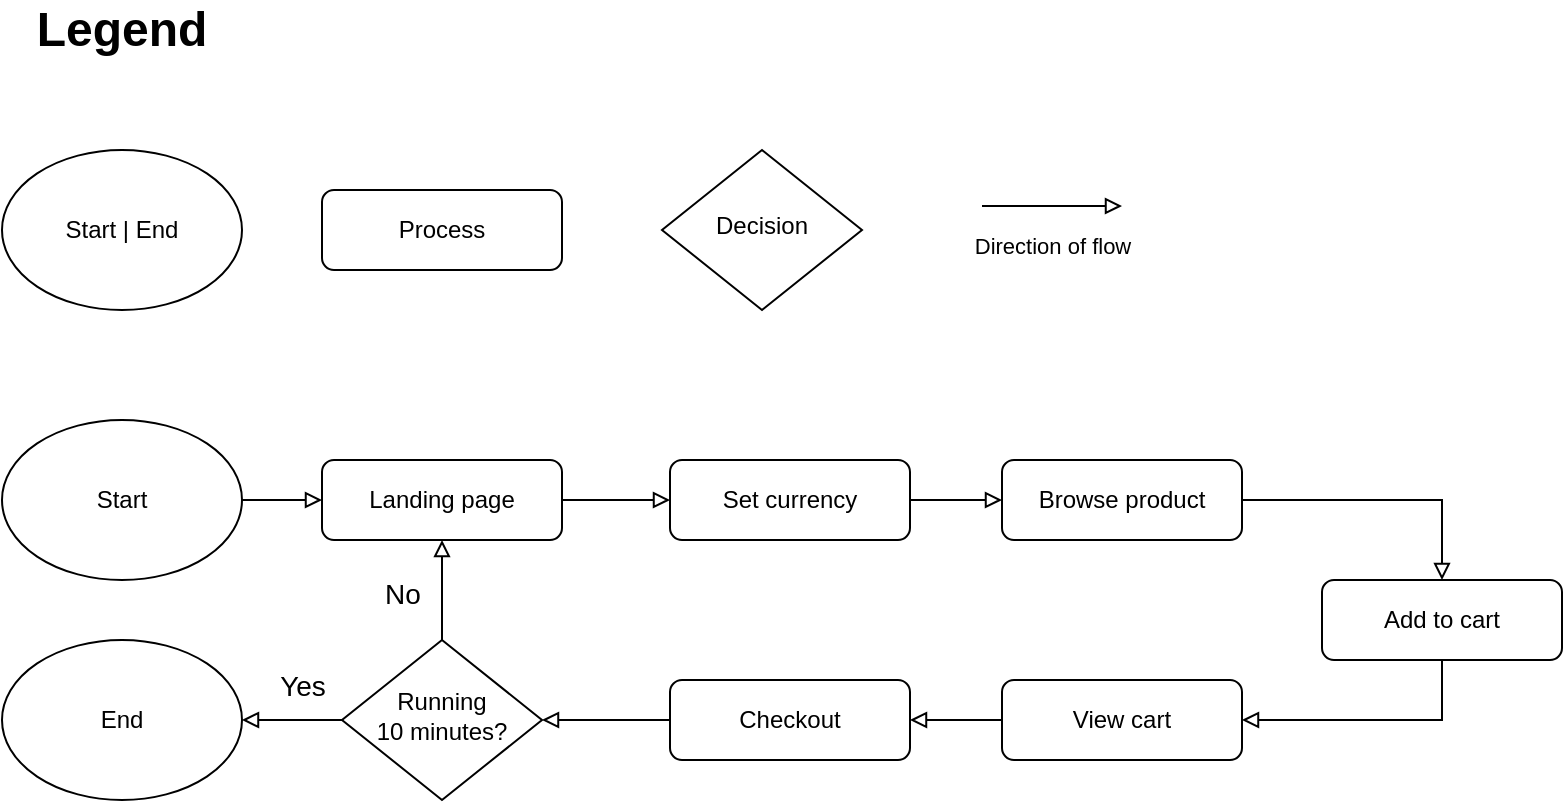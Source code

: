 <mxfile version="20.8.5" type="google"><diagram id="C5RBs43oDa-KdzZeNtuy" name="Page-1"><mxGraphModel grid="1" page="1" gridSize="10" guides="1" tooltips="1" connect="1" arrows="1" fold="1" pageScale="1" pageWidth="827" pageHeight="1169" math="0" shadow="0"><root><mxCell id="WIyWlLk6GJQsqaUBKTNV-0"/><mxCell id="WIyWlLk6GJQsqaUBKTNV-1" parent="WIyWlLk6GJQsqaUBKTNV-0"/><mxCell id="Yom2gQx1pp9YDOXTRsQ4-21" value="&lt;b&gt;&lt;font style=&quot;font-size: 24px;&quot;&gt;Legend&lt;/font&gt;&lt;/b&gt;" style="text;html=1;strokeColor=none;fillColor=none;align=center;verticalAlign=middle;whiteSpace=wrap;rounded=0;" vertex="1" parent="WIyWlLk6GJQsqaUBKTNV-1"><mxGeometry x="53" y="40" width="60" height="30" as="geometry"/></mxCell><mxCell id="Yom2gQx1pp9YDOXTRsQ4-23" value="Start | End" style="ellipse;whiteSpace=wrap;html=1;" vertex="1" parent="WIyWlLk6GJQsqaUBKTNV-1"><mxGeometry x="23" y="115" width="120" height="80" as="geometry"/></mxCell><mxCell id="Yom2gQx1pp9YDOXTRsQ4-24" value="Process" style="rounded=1;whiteSpace=wrap;html=1;fontSize=12;glass=0;strokeWidth=1;shadow=0;" vertex="1" parent="WIyWlLk6GJQsqaUBKTNV-1"><mxGeometry x="183" y="135" width="120" height="40" as="geometry"/></mxCell><mxCell id="Yom2gQx1pp9YDOXTRsQ4-25" value="Decision" style="rhombus;whiteSpace=wrap;html=1;shadow=0;fontFamily=Helvetica;fontSize=12;align=center;strokeWidth=1;spacing=6;spacingTop=-4;" vertex="1" parent="WIyWlLk6GJQsqaUBKTNV-1"><mxGeometry x="353" y="115" width="100" height="80" as="geometry"/></mxCell><mxCell id="Yom2gQx1pp9YDOXTRsQ4-26" value="Direction of flow" style="edgeStyle=orthogonalEdgeStyle;rounded=0;orthogonalLoop=1;jettySize=auto;html=1;endArrow=block;endFill=0;" edge="1" parent="WIyWlLk6GJQsqaUBKTNV-1"><mxGeometry y="-20" relative="1" as="geometry"><mxPoint x="513" y="143" as="sourcePoint"/><mxPoint x="583" y="143" as="targetPoint"/><mxPoint as="offset"/></mxGeometry></mxCell><mxCell id="Yom2gQx1pp9YDOXTRsQ4-30" style="edgeStyle=orthogonalEdgeStyle;rounded=0;orthogonalLoop=1;jettySize=auto;html=1;exitX=1;exitY=0.5;exitDx=0;exitDy=0;entryX=0;entryY=0.5;entryDx=0;entryDy=0;fontSize=24;endArrow=block;endFill=0;" edge="1" parent="WIyWlLk6GJQsqaUBKTNV-1" source="Yom2gQx1pp9YDOXTRsQ4-28" target="Yom2gQx1pp9YDOXTRsQ4-29"><mxGeometry relative="1" as="geometry"/></mxCell><mxCell id="Yom2gQx1pp9YDOXTRsQ4-28" value="Start" style="ellipse;whiteSpace=wrap;html=1;" vertex="1" parent="WIyWlLk6GJQsqaUBKTNV-1"><mxGeometry x="23" y="250" width="120" height="80" as="geometry"/></mxCell><mxCell id="Yom2gQx1pp9YDOXTRsQ4-32" style="edgeStyle=orthogonalEdgeStyle;rounded=0;orthogonalLoop=1;jettySize=auto;html=1;exitX=1;exitY=0.5;exitDx=0;exitDy=0;entryX=0;entryY=0.5;entryDx=0;entryDy=0;fontSize=24;endArrow=block;endFill=0;" edge="1" parent="WIyWlLk6GJQsqaUBKTNV-1" source="Yom2gQx1pp9YDOXTRsQ4-29" target="Yom2gQx1pp9YDOXTRsQ4-31"><mxGeometry relative="1" as="geometry"/></mxCell><mxCell id="Yom2gQx1pp9YDOXTRsQ4-29" value="Landing page" style="rounded=1;whiteSpace=wrap;html=1;fontSize=12;glass=0;strokeWidth=1;shadow=0;" vertex="1" parent="WIyWlLk6GJQsqaUBKTNV-1"><mxGeometry x="183" y="270" width="120" height="40" as="geometry"/></mxCell><mxCell id="Yom2gQx1pp9YDOXTRsQ4-34" style="edgeStyle=orthogonalEdgeStyle;rounded=0;orthogonalLoop=1;jettySize=auto;html=1;exitX=1;exitY=0.5;exitDx=0;exitDy=0;entryX=0;entryY=0.5;entryDx=0;entryDy=0;fontSize=24;endArrow=block;endFill=0;" edge="1" parent="WIyWlLk6GJQsqaUBKTNV-1" source="Yom2gQx1pp9YDOXTRsQ4-31" target="Yom2gQx1pp9YDOXTRsQ4-33"><mxGeometry relative="1" as="geometry"/></mxCell><mxCell id="Yom2gQx1pp9YDOXTRsQ4-31" value="Set currency" style="rounded=1;whiteSpace=wrap;html=1;fontSize=12;glass=0;strokeWidth=1;shadow=0;" vertex="1" parent="WIyWlLk6GJQsqaUBKTNV-1"><mxGeometry x="357" y="270" width="120" height="40" as="geometry"/></mxCell><mxCell id="Yom2gQx1pp9YDOXTRsQ4-40" style="edgeStyle=orthogonalEdgeStyle;rounded=0;orthogonalLoop=1;jettySize=auto;html=1;exitX=1;exitY=0.5;exitDx=0;exitDy=0;entryX=0.5;entryY=0;entryDx=0;entryDy=0;fontSize=24;endArrow=block;endFill=0;" edge="1" parent="WIyWlLk6GJQsqaUBKTNV-1" source="Yom2gQx1pp9YDOXTRsQ4-33" target="Yom2gQx1pp9YDOXTRsQ4-35"><mxGeometry relative="1" as="geometry"/></mxCell><mxCell id="Yom2gQx1pp9YDOXTRsQ4-33" value="Browse product" style="rounded=1;whiteSpace=wrap;html=1;fontSize=12;glass=0;strokeWidth=1;shadow=0;" vertex="1" parent="WIyWlLk6GJQsqaUBKTNV-1"><mxGeometry x="523" y="270" width="120" height="40" as="geometry"/></mxCell><mxCell id="Yom2gQx1pp9YDOXTRsQ4-38" style="edgeStyle=orthogonalEdgeStyle;rounded=0;orthogonalLoop=1;jettySize=auto;html=1;exitX=0.5;exitY=1;exitDx=0;exitDy=0;entryX=1;entryY=0.5;entryDx=0;entryDy=0;fontSize=24;endArrow=block;endFill=0;" edge="1" parent="WIyWlLk6GJQsqaUBKTNV-1" source="Yom2gQx1pp9YDOXTRsQ4-35" target="Yom2gQx1pp9YDOXTRsQ4-37"><mxGeometry relative="1" as="geometry"/></mxCell><mxCell id="Yom2gQx1pp9YDOXTRsQ4-35" value="Add to cart" style="rounded=1;whiteSpace=wrap;html=1;fontSize=12;glass=0;strokeWidth=1;shadow=0;" vertex="1" parent="WIyWlLk6GJQsqaUBKTNV-1"><mxGeometry x="683" y="330" width="120" height="40" as="geometry"/></mxCell><mxCell id="Yom2gQx1pp9YDOXTRsQ4-41" style="edgeStyle=orthogonalEdgeStyle;rounded=0;orthogonalLoop=1;jettySize=auto;html=1;exitX=0;exitY=0.5;exitDx=0;exitDy=0;entryX=1;entryY=0.5;entryDx=0;entryDy=0;fontSize=24;endArrow=block;endFill=0;" edge="1" parent="WIyWlLk6GJQsqaUBKTNV-1" source="Yom2gQx1pp9YDOXTRsQ4-37" target="Yom2gQx1pp9YDOXTRsQ4-39"><mxGeometry relative="1" as="geometry"/></mxCell><mxCell id="Yom2gQx1pp9YDOXTRsQ4-37" value="View cart" style="rounded=1;whiteSpace=wrap;html=1;fontSize=12;glass=0;strokeWidth=1;shadow=0;" vertex="1" parent="WIyWlLk6GJQsqaUBKTNV-1"><mxGeometry x="523" y="380" width="120" height="40" as="geometry"/></mxCell><mxCell id="Yom2gQx1pp9YDOXTRsQ4-47" style="edgeStyle=orthogonalEdgeStyle;rounded=0;orthogonalLoop=1;jettySize=auto;html=1;exitX=0;exitY=0.5;exitDx=0;exitDy=0;entryX=1;entryY=0.5;entryDx=0;entryDy=0;fontSize=24;endArrow=block;endFill=0;" edge="1" parent="WIyWlLk6GJQsqaUBKTNV-1" source="Yom2gQx1pp9YDOXTRsQ4-39" target="Yom2gQx1pp9YDOXTRsQ4-43"><mxGeometry relative="1" as="geometry"/></mxCell><mxCell id="Yom2gQx1pp9YDOXTRsQ4-39" value="Checkout" style="rounded=1;whiteSpace=wrap;html=1;fontSize=12;glass=0;strokeWidth=1;shadow=0;" vertex="1" parent="WIyWlLk6GJQsqaUBKTNV-1"><mxGeometry x="357" y="380" width="120" height="40" as="geometry"/></mxCell><mxCell id="Yom2gQx1pp9YDOXTRsQ4-45" value="&lt;font style=&quot;font-size: 14px;&quot;&gt;Yes&lt;/font&gt;" style="edgeStyle=orthogonalEdgeStyle;rounded=0;orthogonalLoop=1;jettySize=auto;html=1;exitX=0;exitY=0.5;exitDx=0;exitDy=0;entryX=1;entryY=0.5;entryDx=0;entryDy=0;fontSize=24;endArrow=block;endFill=0;" edge="1" parent="WIyWlLk6GJQsqaUBKTNV-1" source="Yom2gQx1pp9YDOXTRsQ4-43" target="Yom2gQx1pp9YDOXTRsQ4-44"><mxGeometry x="-0.2" y="-20" relative="1" as="geometry"><mxPoint as="offset"/></mxGeometry></mxCell><mxCell id="Yom2gQx1pp9YDOXTRsQ4-46" style="edgeStyle=orthogonalEdgeStyle;rounded=0;orthogonalLoop=1;jettySize=auto;html=1;exitX=0.5;exitY=0;exitDx=0;exitDy=0;entryX=0.5;entryY=1;entryDx=0;entryDy=0;fontSize=24;endArrow=block;endFill=0;" edge="1" parent="WIyWlLk6GJQsqaUBKTNV-1" source="Yom2gQx1pp9YDOXTRsQ4-43" target="Yom2gQx1pp9YDOXTRsQ4-29"><mxGeometry relative="1" as="geometry"/></mxCell><mxCell id="Yom2gQx1pp9YDOXTRsQ4-48" value="&lt;font style=&quot;font-size: 14px;&quot;&gt;No&lt;/font&gt;" style="edgeLabel;html=1;align=center;verticalAlign=middle;resizable=0;points=[];fontSize=24;" connectable="0" vertex="1" parent="Yom2gQx1pp9YDOXTRsQ4-46"><mxGeometry x="0.039" y="-1" relative="1" as="geometry"><mxPoint x="-21" as="offset"/></mxGeometry></mxCell><mxCell id="Yom2gQx1pp9YDOXTRsQ4-43" value="Running&lt;br&gt;10 minutes?" style="rhombus;whiteSpace=wrap;html=1;shadow=0;fontFamily=Helvetica;fontSize=12;align=center;strokeWidth=1;spacing=6;spacingTop=-4;" vertex="1" parent="WIyWlLk6GJQsqaUBKTNV-1"><mxGeometry x="193" y="360" width="100" height="80" as="geometry"/></mxCell><mxCell id="Yom2gQx1pp9YDOXTRsQ4-44" value="End" style="ellipse;whiteSpace=wrap;html=1;" vertex="1" parent="WIyWlLk6GJQsqaUBKTNV-1"><mxGeometry x="23" y="360" width="120" height="80" as="geometry"/></mxCell></root></mxGraphModel></diagram></mxfile>